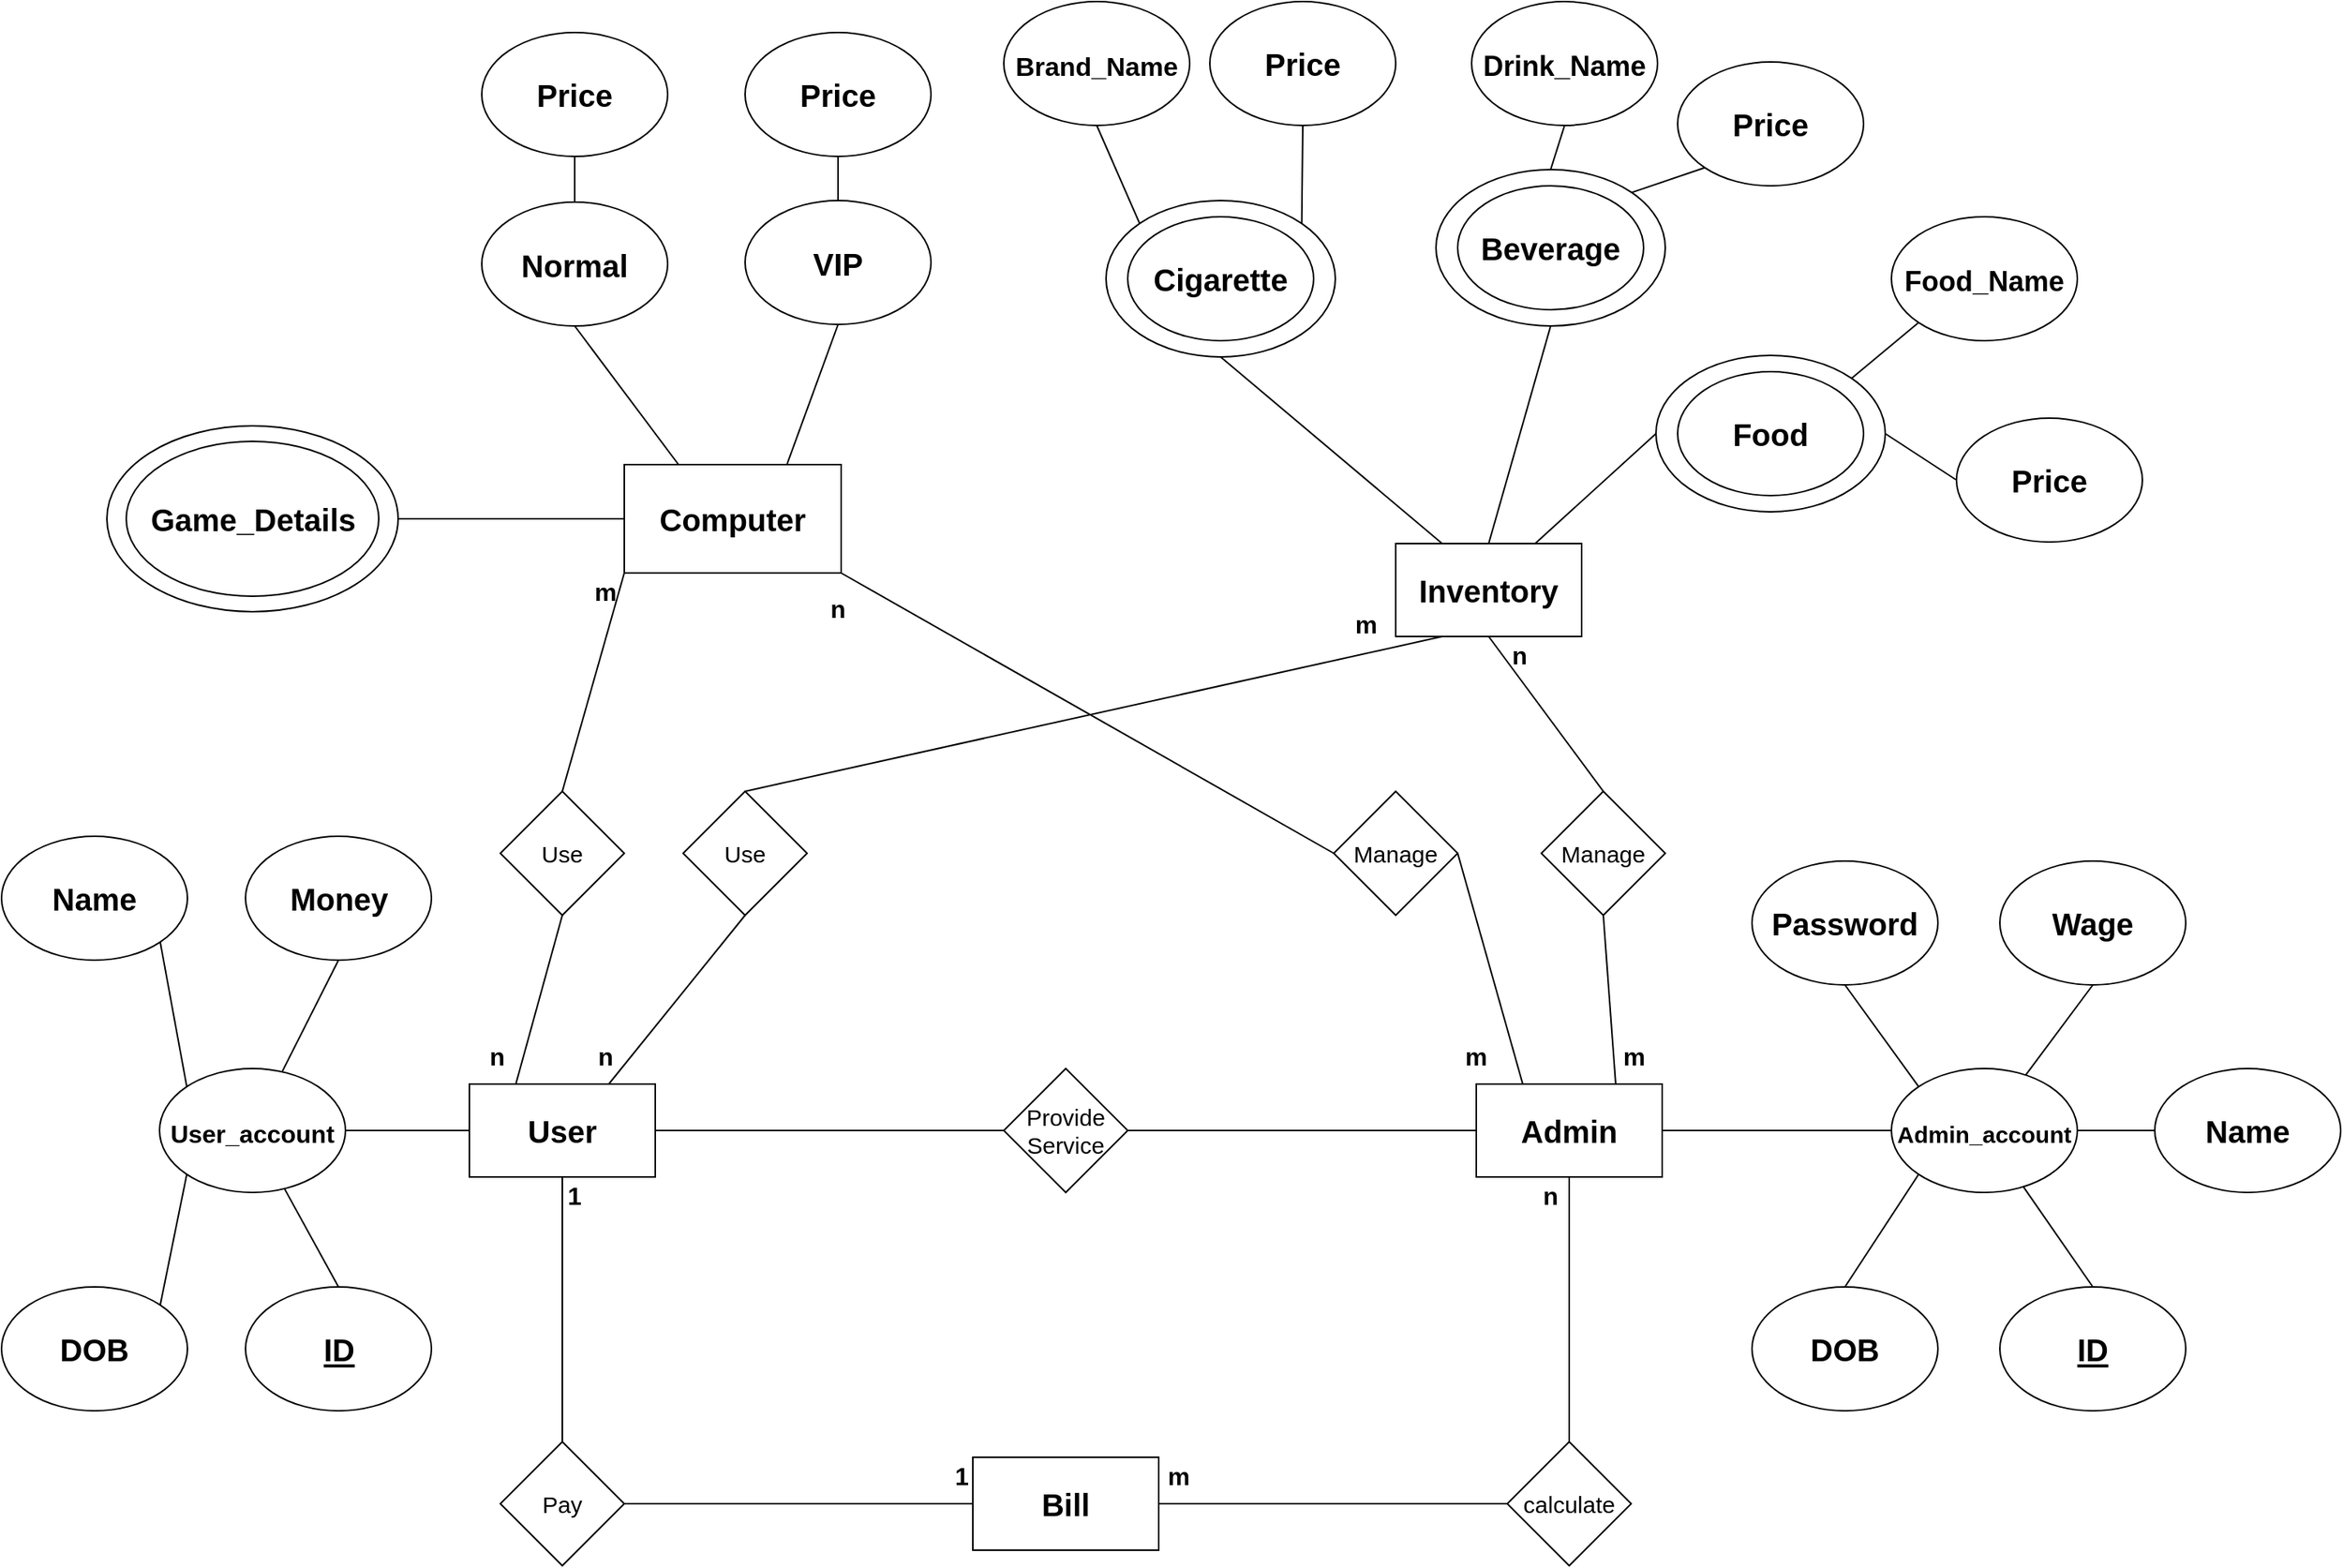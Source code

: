 <mxfile version="14.5.8" type="device"><diagram id="R2lEEEUBdFMjLlhIrx00" name="Page-1"><mxGraphModel dx="1220" dy="729" grid="1" gridSize="10" guides="1" tooltips="1" connect="1" arrows="1" fold="1" page="1" pageScale="1" pageWidth="1654" pageHeight="1169" math="0" shadow="0" extFonts="Permanent Marker^https://fonts.googleapis.com/css?family=Permanent+Marker"><root><mxCell id="0"/><mxCell id="1" parent="0"/><mxCell id="xN3pTwF5YRRGYBVEbmN7-145" value="" style="ellipse;whiteSpace=wrap;html=1;" parent="1" vertex="1"><mxGeometry x="1168" y="288.5" width="148" height="101" as="geometry"/></mxCell><mxCell id="xN3pTwF5YRRGYBVEbmN7-144" value="" style="ellipse;whiteSpace=wrap;html=1;" parent="1" vertex="1"><mxGeometry x="1026" y="168.5" width="148" height="101" as="geometry"/></mxCell><mxCell id="xN3pTwF5YRRGYBVEbmN7-143" value="" style="ellipse;whiteSpace=wrap;html=1;" parent="1" vertex="1"><mxGeometry x="813" y="188.5" width="148" height="101" as="geometry"/></mxCell><mxCell id="xN3pTwF5YRRGYBVEbmN7-30" value="&lt;h1&gt;&lt;font style=&quot;font-size: 20px&quot;&gt;User&lt;/font&gt;&lt;/h1&gt;" style="rounded=0;whiteSpace=wrap;html=1;" parent="1" vertex="1"><mxGeometry x="402" y="759" width="120" height="60" as="geometry"/></mxCell><object label="&lt;h1 style=&quot;font-size: 20px&quot;&gt;Admin&lt;/h1&gt;" id="xN3pTwF5YRRGYBVEbmN7-31"><mxCell style="rounded=0;whiteSpace=wrap;html=1;" parent="1" vertex="1"><mxGeometry x="1052" y="759" width="120" height="60" as="geometry"/></mxCell></object><mxCell id="xN3pTwF5YRRGYBVEbmN7-32" value="&lt;h1 style=&quot;font-size: 20px&quot;&gt;Bill&lt;/h1&gt;" style="rounded=0;whiteSpace=wrap;html=1;" parent="1" vertex="1"><mxGeometry x="727" y="1000" width="120" height="60" as="geometry"/></mxCell><mxCell id="xN3pTwF5YRRGYBVEbmN7-34" value="" style="endArrow=none;html=1;exitX=0;exitY=0.5;exitDx=0;exitDy=0;entryX=1;entryY=0.5;entryDx=0;entryDy=0;" parent="1" source="xN3pTwF5YRRGYBVEbmN7-42" target="xN3pTwF5YRRGYBVEbmN7-30" edge="1"><mxGeometry width="50" height="50" relative="1" as="geometry"><mxPoint x="752" y="699" as="sourcePoint"/><mxPoint x="432" y="759" as="targetPoint"/><Array as="points"/></mxGeometry></mxCell><mxCell id="xN3pTwF5YRRGYBVEbmN7-35" value="" style="endArrow=none;html=1;exitX=0;exitY=0.5;exitDx=0;exitDy=0;entryX=1;entryY=0.5;entryDx=0;entryDy=0;" parent="1" source="xN3pTwF5YRRGYBVEbmN7-47" target="xN3pTwF5YRRGYBVEbmN7-32" edge="1"><mxGeometry width="50" height="50" relative="1" as="geometry"><mxPoint x="562.0" y="670" as="sourcePoint"/><mxPoint x="747.0" y="540" as="targetPoint"/><Array as="points"/></mxGeometry></mxCell><mxCell id="xN3pTwF5YRRGYBVEbmN7-36" value="" style="endArrow=none;html=1;exitX=0.5;exitY=1;exitDx=0;exitDy=0;entryX=0.25;entryY=0;entryDx=0;entryDy=0;" parent="1" source="xN3pTwF5YRRGYBVEbmN7-44" target="xN3pTwF5YRRGYBVEbmN7-30" edge="1"><mxGeometry width="50" height="50" relative="1" as="geometry"><mxPoint x="562.0" y="669" as="sourcePoint"/><mxPoint x="747.0" y="539" as="targetPoint"/><Array as="points"/></mxGeometry></mxCell><mxCell id="xN3pTwF5YRRGYBVEbmN7-42" value="&lt;font style=&quot;font-size: 15px&quot;&gt;Provide&lt;br&gt;Service&lt;/font&gt;" style="rhombus;whiteSpace=wrap;html=1;rotation=0;" parent="1" vertex="1"><mxGeometry x="747" y="749" width="80" height="80" as="geometry"/></mxCell><mxCell id="xN3pTwF5YRRGYBVEbmN7-43" value="" style="endArrow=none;html=1;entryX=1;entryY=0.5;entryDx=0;entryDy=0;exitX=0;exitY=0.5;exitDx=0;exitDy=0;" parent="1" source="xN3pTwF5YRRGYBVEbmN7-31" target="xN3pTwF5YRRGYBVEbmN7-42" edge="1"><mxGeometry width="50" height="50" relative="1" as="geometry"><mxPoint x="1102" y="679" as="sourcePoint"/><mxPoint x="727.0" y="519" as="targetPoint"/><Array as="points"/></mxGeometry></mxCell><mxCell id="xN3pTwF5YRRGYBVEbmN7-44" value="&lt;span style=&quot;font-size: 15px&quot;&gt;Use&lt;/span&gt;" style="rhombus;whiteSpace=wrap;html=1;rotation=0;" parent="1" vertex="1"><mxGeometry x="422" y="570" width="80" height="80" as="geometry"/></mxCell><mxCell id="xN3pTwF5YRRGYBVEbmN7-47" value="&lt;span style=&quot;font-size: 15px&quot;&gt;calculate&lt;/span&gt;" style="rhombus;whiteSpace=wrap;html=1;rotation=0;" parent="1" vertex="1"><mxGeometry x="1072" y="990" width="80" height="80" as="geometry"/></mxCell><mxCell id="xN3pTwF5YRRGYBVEbmN7-48" value="" style="endArrow=none;html=1;exitX=0.5;exitY=1;exitDx=0;exitDy=0;entryX=0.5;entryY=0;entryDx=0;entryDy=0;" parent="1" source="xN3pTwF5YRRGYBVEbmN7-31" target="xN3pTwF5YRRGYBVEbmN7-47" edge="1"><mxGeometry width="50" height="50" relative="1" as="geometry"><mxPoint x="542.0" y="709" as="sourcePoint"/><mxPoint x="727.0" y="839.0" as="targetPoint"/><Array as="points"/></mxGeometry></mxCell><mxCell id="xN3pTwF5YRRGYBVEbmN7-49" value="&lt;span style=&quot;font-size: 15px&quot;&gt;Pay&lt;/span&gt;" style="rhombus;whiteSpace=wrap;html=1;" parent="1" vertex="1"><mxGeometry x="422" y="990" width="80" height="80" as="geometry"/></mxCell><mxCell id="xN3pTwF5YRRGYBVEbmN7-51" value="" style="endArrow=none;html=1;entryX=1;entryY=0.5;entryDx=0;entryDy=0;exitX=0;exitY=0.5;exitDx=0;exitDy=0;" parent="1" source="xN3pTwF5YRRGYBVEbmN7-32" target="xN3pTwF5YRRGYBVEbmN7-49" edge="1"><mxGeometry width="50" height="50" relative="1" as="geometry"><mxPoint x="682" y="740" as="sourcePoint"/><mxPoint x="732" y="690" as="targetPoint"/><Array as="points"/></mxGeometry></mxCell><mxCell id="xN3pTwF5YRRGYBVEbmN7-52" value="" style="endArrow=none;html=1;entryX=0.5;entryY=0;entryDx=0;entryDy=0;exitX=0.5;exitY=1;exitDx=0;exitDy=0;" parent="1" source="xN3pTwF5YRRGYBVEbmN7-30" target="xN3pTwF5YRRGYBVEbmN7-49" edge="1"><mxGeometry width="50" height="50" relative="1" as="geometry"><mxPoint x="857" y="849.0" as="sourcePoint"/><mxPoint x="932" y="809" as="targetPoint"/><Array as="points"/></mxGeometry></mxCell><mxCell id="xN3pTwF5YRRGYBVEbmN7-56" value="&lt;span style=&quot;font-size: 15px&quot;&gt;Manage&lt;/span&gt;" style="rhombus;whiteSpace=wrap;html=1;rotation=0;" parent="1" vertex="1"><mxGeometry x="960" y="570" width="80" height="80" as="geometry"/></mxCell><mxCell id="xN3pTwF5YRRGYBVEbmN7-58" value="" style="endArrow=none;html=1;entryX=1;entryY=0.5;entryDx=0;entryDy=0;exitX=0.25;exitY=0;exitDx=0;exitDy=0;" parent="1" source="xN3pTwF5YRRGYBVEbmN7-31" target="xN3pTwF5YRRGYBVEbmN7-56" edge="1"><mxGeometry width="50" height="50" relative="1" as="geometry"><mxPoint x="982" y="682" as="sourcePoint"/><mxPoint x="857" y="549" as="targetPoint"/></mxGeometry></mxCell><mxCell id="xN3pTwF5YRRGYBVEbmN7-59" value="&lt;h1&gt;&lt;font style=&quot;font-size: 16px&quot;&gt;User_account&lt;/font&gt;&lt;/h1&gt;" style="ellipse;whiteSpace=wrap;html=1;" parent="1" vertex="1"><mxGeometry x="202" y="749" width="120" height="80" as="geometry"/></mxCell><mxCell id="xN3pTwF5YRRGYBVEbmN7-61" value="&lt;h1&gt;&lt;u&gt;&lt;font style=&quot;font-size: 20px&quot;&gt;ID&lt;/font&gt;&lt;/u&gt;&lt;/h1&gt;" style="ellipse;whiteSpace=wrap;html=1;" parent="1" vertex="1"><mxGeometry x="257.5" y="890" width="120" height="80" as="geometry"/></mxCell><mxCell id="xN3pTwF5YRRGYBVEbmN7-63" value="" style="endArrow=none;html=1;exitX=0.5;exitY=0;exitDx=0;exitDy=0;" parent="1" source="xN3pTwF5YRRGYBVEbmN7-61" target="xN3pTwF5YRRGYBVEbmN7-59" edge="1"><mxGeometry width="50" height="50" relative="1" as="geometry"><mxPoint x="662" y="939" as="sourcePoint"/><mxPoint x="712" y="889" as="targetPoint"/></mxGeometry></mxCell><mxCell id="xN3pTwF5YRRGYBVEbmN7-64" value="" style="endArrow=none;html=1;exitX=1;exitY=0.5;exitDx=0;exitDy=0;entryX=0;entryY=0.5;entryDx=0;entryDy=0;" parent="1" source="xN3pTwF5YRRGYBVEbmN7-59" target="xN3pTwF5YRRGYBVEbmN7-30" edge="1"><mxGeometry width="50" height="50" relative="1" as="geometry"><mxPoint x="662" y="899" as="sourcePoint"/><mxPoint x="712" y="849" as="targetPoint"/></mxGeometry></mxCell><mxCell id="xN3pTwF5YRRGYBVEbmN7-65" value="&lt;h1&gt;&lt;font style=&quot;font-size: 20px&quot;&gt;Name&lt;/font&gt;&lt;/h1&gt;" style="ellipse;whiteSpace=wrap;html=1;" parent="1" vertex="1"><mxGeometry x="100" y="599" width="120" height="80" as="geometry"/></mxCell><mxCell id="xN3pTwF5YRRGYBVEbmN7-66" value="" style="endArrow=none;html=1;entryX=0;entryY=0;entryDx=0;entryDy=0;exitX=1;exitY=1;exitDx=0;exitDy=0;" parent="1" source="xN3pTwF5YRRGYBVEbmN7-65" target="xN3pTwF5YRRGYBVEbmN7-59" edge="1"><mxGeometry width="50" height="50" relative="1" as="geometry"><mxPoint x="462" y="799" as="sourcePoint"/><mxPoint x="72" y="689" as="targetPoint"/></mxGeometry></mxCell><mxCell id="xN3pTwF5YRRGYBVEbmN7-69" value="&lt;h1&gt;&lt;font style=&quot;font-size: 20px&quot;&gt;DOB&lt;/font&gt;&lt;/h1&gt;" style="ellipse;whiteSpace=wrap;html=1;" parent="1" vertex="1"><mxGeometry x="100" y="890" width="120" height="80" as="geometry"/></mxCell><mxCell id="xN3pTwF5YRRGYBVEbmN7-70" value="" style="endArrow=none;html=1;entryX=0;entryY=1;entryDx=0;entryDy=0;exitX=1;exitY=0;exitDx=0;exitDy=0;" parent="1" source="xN3pTwF5YRRGYBVEbmN7-69" target="xN3pTwF5YRRGYBVEbmN7-59" edge="1"><mxGeometry width="50" height="50" relative="1" as="geometry"><mxPoint x="512" y="900.72" as="sourcePoint"/><mxPoint x="219.574" y="799.004" as="targetPoint"/></mxGeometry></mxCell><mxCell id="xN3pTwF5YRRGYBVEbmN7-73" value="&lt;h1&gt;&lt;font style=&quot;font-size: 20px&quot;&gt;Money&lt;/font&gt;&lt;/h1&gt;" style="ellipse;whiteSpace=wrap;html=1;" parent="1" vertex="1"><mxGeometry x="257.5" y="599" width="120" height="80" as="geometry"/></mxCell><mxCell id="xN3pTwF5YRRGYBVEbmN7-74" value="" style="endArrow=none;html=1;exitX=0.5;exitY=1;exitDx=0;exitDy=0;" parent="1" source="xN3pTwF5YRRGYBVEbmN7-73" target="xN3pTwF5YRRGYBVEbmN7-59" edge="1"><mxGeometry width="50" height="50" relative="1" as="geometry"><mxPoint x="662" y="649" as="sourcePoint"/><mxPoint x="272" y="539" as="targetPoint"/></mxGeometry></mxCell><mxCell id="xN3pTwF5YRRGYBVEbmN7-75" value="&lt;h1&gt;&lt;font style=&quot;font-size: 15px&quot;&gt;Admin_account&lt;/font&gt;&lt;/h1&gt;" style="ellipse;whiteSpace=wrap;html=1;" parent="1" vertex="1"><mxGeometry x="1320" y="749" width="120" height="80" as="geometry"/></mxCell><mxCell id="xN3pTwF5YRRGYBVEbmN7-76" value="&lt;h1&gt;&lt;u&gt;&lt;font style=&quot;font-size: 20px&quot;&gt;ID&lt;/font&gt;&lt;/u&gt;&lt;/h1&gt;" style="ellipse;whiteSpace=wrap;html=1;" parent="1" vertex="1"><mxGeometry x="1390" y="890" width="120" height="80" as="geometry"/></mxCell><mxCell id="xN3pTwF5YRRGYBVEbmN7-77" value="" style="endArrow=none;html=1;exitX=0.5;exitY=0;exitDx=0;exitDy=0;" parent="1" source="xN3pTwF5YRRGYBVEbmN7-76" target="xN3pTwF5YRRGYBVEbmN7-75" edge="1"><mxGeometry width="50" height="50" relative="1" as="geometry"><mxPoint x="1770" y="939" as="sourcePoint"/><mxPoint x="1820" y="889" as="targetPoint"/></mxGeometry></mxCell><mxCell id="xN3pTwF5YRRGYBVEbmN7-78" value="" style="endArrow=none;html=1;exitX=1;exitY=0.5;exitDx=0;exitDy=0;entryX=0;entryY=0.5;entryDx=0;entryDy=0;" parent="1" source="xN3pTwF5YRRGYBVEbmN7-75" edge="1"><mxGeometry width="50" height="50" relative="1" as="geometry"><mxPoint x="1770" y="899" as="sourcePoint"/><mxPoint x="1510" y="789" as="targetPoint"/></mxGeometry></mxCell><mxCell id="xN3pTwF5YRRGYBVEbmN7-79" value="&lt;h1&gt;&lt;font style=&quot;font-size: 20px&quot;&gt;Name&lt;/font&gt;&lt;/h1&gt;" style="ellipse;whiteSpace=wrap;html=1;" parent="1" vertex="1"><mxGeometry x="1490" y="749" width="120" height="80" as="geometry"/></mxCell><mxCell id="xN3pTwF5YRRGYBVEbmN7-80" value="" style="endArrow=none;html=1;entryX=1;entryY=0.5;entryDx=0;entryDy=0;exitX=0;exitY=0.5;exitDx=0;exitDy=0;" parent="1" source="xN3pTwF5YRRGYBVEbmN7-79" target="xN3pTwF5YRRGYBVEbmN7-75" edge="1"><mxGeometry width="50" height="50" relative="1" as="geometry"><mxPoint x="1570" y="789" as="sourcePoint"/><mxPoint x="1180" y="689" as="targetPoint"/></mxGeometry></mxCell><mxCell id="xN3pTwF5YRRGYBVEbmN7-81" value="&lt;h1&gt;&lt;font style=&quot;font-size: 20px&quot;&gt;DOB&lt;/font&gt;&lt;/h1&gt;" style="ellipse;whiteSpace=wrap;html=1;" parent="1" vertex="1"><mxGeometry x="1230" y="890" width="120" height="80" as="geometry"/></mxCell><mxCell id="xN3pTwF5YRRGYBVEbmN7-82" value="" style="endArrow=none;html=1;entryX=0;entryY=1;entryDx=0;entryDy=0;exitX=0.5;exitY=0;exitDx=0;exitDy=0;" parent="1" source="xN3pTwF5YRRGYBVEbmN7-81" target="xN3pTwF5YRRGYBVEbmN7-75" edge="1"><mxGeometry width="50" height="50" relative="1" as="geometry"><mxPoint x="1620" y="900.72" as="sourcePoint"/><mxPoint x="1327.574" y="799.004" as="targetPoint"/></mxGeometry></mxCell><mxCell id="xN3pTwF5YRRGYBVEbmN7-83" value="&lt;h1&gt;&lt;font style=&quot;font-size: 20px&quot;&gt;Password&lt;/font&gt;&lt;/h1&gt;" style="ellipse;whiteSpace=wrap;html=1;" parent="1" vertex="1"><mxGeometry x="1230" y="615" width="120" height="80" as="geometry"/></mxCell><mxCell id="xN3pTwF5YRRGYBVEbmN7-84" value="" style="endArrow=none;html=1;entryX=0;entryY=0;entryDx=0;entryDy=0;exitX=0.5;exitY=1;exitDx=0;exitDy=0;" parent="1" source="xN3pTwF5YRRGYBVEbmN7-83" target="xN3pTwF5YRRGYBVEbmN7-75" edge="1"><mxGeometry width="50" height="50" relative="1" as="geometry"><mxPoint x="1620" y="682" as="sourcePoint"/><mxPoint x="1230" y="572" as="targetPoint"/></mxGeometry></mxCell><mxCell id="xN3pTwF5YRRGYBVEbmN7-85" value="&lt;h1&gt;&lt;font style=&quot;font-size: 20px&quot;&gt;Wage&lt;/font&gt;&lt;/h1&gt;" style="ellipse;whiteSpace=wrap;html=1;" parent="1" vertex="1"><mxGeometry x="1390" y="615" width="120" height="80" as="geometry"/></mxCell><mxCell id="xN3pTwF5YRRGYBVEbmN7-86" value="" style="endArrow=none;html=1;exitX=0.5;exitY=1;exitDx=0;exitDy=0;" parent="1" source="xN3pTwF5YRRGYBVEbmN7-85" target="xN3pTwF5YRRGYBVEbmN7-75" edge="1"><mxGeometry width="50" height="50" relative="1" as="geometry"><mxPoint x="1770" y="649" as="sourcePoint"/><mxPoint x="1380" y="539" as="targetPoint"/></mxGeometry></mxCell><mxCell id="xN3pTwF5YRRGYBVEbmN7-89" value="" style="endArrow=none;html=1;entryX=0;entryY=0.5;entryDx=0;entryDy=0;exitX=1;exitY=0.5;exitDx=0;exitDy=0;" parent="1" source="xN3pTwF5YRRGYBVEbmN7-31" target="xN3pTwF5YRRGYBVEbmN7-75" edge="1"><mxGeometry width="50" height="50" relative="1" as="geometry"><mxPoint x="1200" y="789" as="sourcePoint"/><mxPoint x="940" y="749" as="targetPoint"/></mxGeometry></mxCell><mxCell id="xN3pTwF5YRRGYBVEbmN7-93" value="" style="endArrow=none;html=1;exitX=1;exitY=1;exitDx=0;exitDy=0;entryX=0;entryY=0.5;entryDx=0;entryDy=0;" parent="1" source="50vwJSOdghOcuFj3xOEz-1" target="xN3pTwF5YRRGYBVEbmN7-56" edge="1"><mxGeometry width="50" height="50" relative="1" as="geometry"><mxPoint x="633.033" y="424.355" as="sourcePoint"/><mxPoint x="757" y="509" as="targetPoint"/></mxGeometry></mxCell><mxCell id="xN3pTwF5YRRGYBVEbmN7-97" value="" style="ellipse;whiteSpace=wrap;html=1;fontStyle=0;labelBorderColor=none;" parent="1" vertex="1"><mxGeometry x="168" y="334" width="188" height="120" as="geometry"/></mxCell><mxCell id="xN3pTwF5YRRGYBVEbmN7-98" value="&lt;h1 style=&quot;font-size: 20px&quot;&gt;Game_Details&lt;/h1&gt;" style="ellipse;whiteSpace=wrap;html=1;fontStyle=0;labelBorderColor=none;" parent="1" vertex="1"><mxGeometry x="180.5" y="344" width="163" height="100" as="geometry"/></mxCell><mxCell id="xN3pTwF5YRRGYBVEbmN7-99" value="" style="endArrow=none;html=1;exitX=1;exitY=0.5;exitDx=0;exitDy=0;entryX=0;entryY=0.5;entryDx=0;entryDy=0;" parent="1" source="xN3pTwF5YRRGYBVEbmN7-97" target="50vwJSOdghOcuFj3xOEz-1" edge="1"><mxGeometry width="50" height="50" relative="1" as="geometry"><mxPoint x="595" y="229" as="sourcePoint"/><mxPoint x="505" y="389" as="targetPoint"/></mxGeometry></mxCell><mxCell id="xN3pTwF5YRRGYBVEbmN7-100" value="&lt;h1&gt;&lt;font style=&quot;font-size: 20px&quot;&gt;Normal&lt;/font&gt;&lt;/h1&gt;" style="ellipse;whiteSpace=wrap;html=1;" parent="1" vertex="1"><mxGeometry x="410" y="189.5" width="120" height="80" as="geometry"/></mxCell><mxCell id="xN3pTwF5YRRGYBVEbmN7-101" value="" style="endArrow=none;html=1;entryX=0.25;entryY=0;entryDx=0;entryDy=0;exitX=0.5;exitY=1;exitDx=0;exitDy=0;" parent="1" source="xN3pTwF5YRRGYBVEbmN7-100" target="50vwJSOdghOcuFj3xOEz-1" edge="1"><mxGeometry width="50" height="50" relative="1" as="geometry"><mxPoint x="880" y="242" as="sourcePoint"/><mxPoint x="526.967" y="353.645" as="targetPoint"/></mxGeometry></mxCell><mxCell id="xN3pTwF5YRRGYBVEbmN7-102" value="&lt;h1&gt;&lt;font style=&quot;font-size: 20px&quot;&gt;VIP&lt;/font&gt;&lt;/h1&gt;" style="ellipse;whiteSpace=wrap;html=1;" parent="1" vertex="1"><mxGeometry x="580" y="188.5" width="120" height="80" as="geometry"/></mxCell><mxCell id="xN3pTwF5YRRGYBVEbmN7-103" value="" style="endArrow=none;html=1;exitX=0.5;exitY=1;exitDx=0;exitDy=0;entryX=0.75;entryY=0;entryDx=0;entryDy=0;" parent="1" source="xN3pTwF5YRRGYBVEbmN7-102" target="50vwJSOdghOcuFj3xOEz-1" edge="1"><mxGeometry width="50" height="50" relative="1" as="geometry"><mxPoint x="1030" y="209" as="sourcePoint"/><mxPoint x="633.033" y="353.645" as="targetPoint"/></mxGeometry></mxCell><mxCell id="xN3pTwF5YRRGYBVEbmN7-110" value="&lt;h1&gt;&lt;font style=&quot;font-size: 20px&quot;&gt;Food&lt;/font&gt;&lt;/h1&gt;" style="ellipse;whiteSpace=wrap;html=1;" parent="1" vertex="1"><mxGeometry x="1182" y="299" width="120" height="80" as="geometry"/></mxCell><mxCell id="xN3pTwF5YRRGYBVEbmN7-111" value="" style="endArrow=none;html=1;exitX=0;exitY=0.5;exitDx=0;exitDy=0;entryX=0.75;entryY=0;entryDx=0;entryDy=0;" parent="1" source="xN3pTwF5YRRGYBVEbmN7-145" target="50vwJSOdghOcuFj3xOEz-3" edge="1"><mxGeometry width="50" height="50" relative="1" as="geometry"><mxPoint x="1473" y="229" as="sourcePoint"/><mxPoint x="1080" y="389" as="targetPoint"/></mxGeometry></mxCell><mxCell id="xN3pTwF5YRRGYBVEbmN7-112" value="&lt;h1&gt;&lt;font style=&quot;font-size: 20px&quot;&gt;Beverage&lt;/font&gt;&lt;/h1&gt;" style="ellipse;whiteSpace=wrap;html=1;" parent="1" vertex="1"><mxGeometry x="1040" y="179" width="120" height="80" as="geometry"/></mxCell><mxCell id="xN3pTwF5YRRGYBVEbmN7-113" value="" style="endArrow=none;html=1;exitX=0.5;exitY=1;exitDx=0;exitDy=0;entryX=0.5;entryY=0;entryDx=0;entryDy=0;" parent="1" source="xN3pTwF5YRRGYBVEbmN7-144" target="50vwJSOdghOcuFj3xOEz-3" edge="1"><mxGeometry width="50" height="50" relative="1" as="geometry"><mxPoint x="1365" y="79" as="sourcePoint"/><mxPoint x="1005" y="339" as="targetPoint"/></mxGeometry></mxCell><mxCell id="xN3pTwF5YRRGYBVEbmN7-114" value="&lt;h1&gt;&lt;font style=&quot;font-size: 20px&quot;&gt;Cigarette&lt;/font&gt;&lt;/h1&gt;" style="ellipse;whiteSpace=wrap;html=1;" parent="1" vertex="1"><mxGeometry x="827" y="199" width="120" height="80" as="geometry"/></mxCell><mxCell id="xN3pTwF5YRRGYBVEbmN7-115" value="" style="endArrow=none;html=1;exitX=0.5;exitY=1;exitDx=0;exitDy=0;entryX=0.25;entryY=0;entryDx=0;entryDy=0;" parent="1" source="xN3pTwF5YRRGYBVEbmN7-143" target="50vwJSOdghOcuFj3xOEz-3" edge="1"><mxGeometry width="50" height="50" relative="1" as="geometry"><mxPoint x="1183" y="109" as="sourcePoint"/><mxPoint x="951.967" y="353.645" as="targetPoint"/></mxGeometry></mxCell><mxCell id="xN3pTwF5YRRGYBVEbmN7-117" value="&lt;h1&gt;&lt;font style=&quot;font-size: 16px&quot;&gt;n&lt;/font&gt;&lt;/h1&gt;" style="text;html=1;strokeColor=none;fillColor=none;align=center;verticalAlign=middle;whiteSpace=wrap;rounded=0;" parent="1" vertex="1"><mxGeometry x="470" y="729" width="40" height="20" as="geometry"/></mxCell><mxCell id="xN3pTwF5YRRGYBVEbmN7-118" value="&lt;h1&gt;&lt;font style=&quot;font-size: 16px&quot;&gt;m&lt;/font&gt;&lt;/h1&gt;" style="text;html=1;strokeColor=none;fillColor=none;align=center;verticalAlign=middle;whiteSpace=wrap;rounded=0;" parent="1" vertex="1"><mxGeometry x="1032" y="729" width="40" height="20" as="geometry"/></mxCell><mxCell id="xN3pTwF5YRRGYBVEbmN7-121" value="&lt;h1&gt;&lt;font style=&quot;font-size: 16px&quot;&gt;n&lt;/font&gt;&lt;/h1&gt;" style="text;html=1;strokeColor=none;fillColor=none;align=center;verticalAlign=middle;whiteSpace=wrap;rounded=0;" parent="1" vertex="1"><mxGeometry x="400" y="729" width="40" height="20" as="geometry"/></mxCell><mxCell id="xN3pTwF5YRRGYBVEbmN7-124" value="&lt;h1&gt;&lt;font style=&quot;font-size: 16px&quot;&gt;1&lt;/font&gt;&lt;/h1&gt;" style="text;html=1;strokeColor=none;fillColor=none;align=center;verticalAlign=middle;whiteSpace=wrap;rounded=0;" parent="1" vertex="1"><mxGeometry x="450" y="819" width="40" height="20" as="geometry"/></mxCell><mxCell id="xN3pTwF5YRRGYBVEbmN7-125" value="&lt;h1&gt;&lt;font style=&quot;font-size: 16px&quot;&gt;1&lt;/font&gt;&lt;/h1&gt;" style="text;html=1;strokeColor=none;fillColor=none;align=center;verticalAlign=middle;whiteSpace=wrap;rounded=0;" parent="1" vertex="1"><mxGeometry x="700" y="1000" width="40" height="20" as="geometry"/></mxCell><mxCell id="xN3pTwF5YRRGYBVEbmN7-126" value="&lt;h1&gt;&lt;font style=&quot;font-size: 16px&quot;&gt;n&lt;/font&gt;&lt;/h1&gt;" style="text;html=1;strokeColor=none;fillColor=none;align=center;verticalAlign=middle;whiteSpace=wrap;rounded=0;" parent="1" vertex="1"><mxGeometry x="1080" y="819" width="40" height="20" as="geometry"/></mxCell><mxCell id="xN3pTwF5YRRGYBVEbmN7-127" value="&lt;h1&gt;&lt;font style=&quot;font-size: 16px&quot;&gt;m&lt;/font&gt;&lt;/h1&gt;" style="text;html=1;strokeColor=none;fillColor=none;align=center;verticalAlign=middle;whiteSpace=wrap;rounded=0;" parent="1" vertex="1"><mxGeometry x="840" y="1000" width="40" height="20" as="geometry"/></mxCell><mxCell id="xN3pTwF5YRRGYBVEbmN7-129" value="&lt;h1&gt;&lt;font style=&quot;font-size: 16px&quot;&gt;m&lt;/font&gt;&lt;/h1&gt;" style="text;html=1;strokeColor=none;fillColor=none;align=center;verticalAlign=middle;whiteSpace=wrap;rounded=0;" parent="1" vertex="1"><mxGeometry x="1134" y="729" width="40" height="20" as="geometry"/></mxCell><mxCell id="xN3pTwF5YRRGYBVEbmN7-130" value="&lt;h1&gt;&lt;font style=&quot;font-size: 17px&quot;&gt;Brand_Name&lt;/font&gt;&lt;/h1&gt;" style="ellipse;whiteSpace=wrap;html=1;" parent="1" vertex="1"><mxGeometry x="747" y="60" width="120" height="80" as="geometry"/></mxCell><mxCell id="xN3pTwF5YRRGYBVEbmN7-131" value="" style="endArrow=none;html=1;entryX=0;entryY=0;entryDx=0;entryDy=0;exitX=0.5;exitY=1;exitDx=0;exitDy=0;" parent="1" source="xN3pTwF5YRRGYBVEbmN7-130" target="xN3pTwF5YRRGYBVEbmN7-143" edge="1"><mxGeometry width="50" height="50" relative="1" as="geometry"><mxPoint x="1277" y="110" as="sourcePoint"/><mxPoint x="1017.0" y="100" as="targetPoint"/></mxGeometry></mxCell><mxCell id="xN3pTwF5YRRGYBVEbmN7-132" value="&lt;h1&gt;&lt;font style=&quot;font-size: 20px&quot;&gt;Price&lt;/font&gt;&lt;/h1&gt;" style="ellipse;whiteSpace=wrap;html=1;" parent="1" vertex="1"><mxGeometry x="880" y="60" width="120" height="80" as="geometry"/></mxCell><mxCell id="xN3pTwF5YRRGYBVEbmN7-133" value="" style="endArrow=none;html=1;exitX=0.5;exitY=1;exitDx=0;exitDy=0;entryX=1;entryY=0;entryDx=0;entryDy=0;" parent="1" source="xN3pTwF5YRRGYBVEbmN7-132" target="xN3pTwF5YRRGYBVEbmN7-143" edge="1"><mxGeometry width="50" height="50" relative="1" as="geometry"><mxPoint x="1410" y="110" as="sourcePoint"/><mxPoint x="929" y="190" as="targetPoint"/></mxGeometry></mxCell><mxCell id="xN3pTwF5YRRGYBVEbmN7-134" value="&lt;h1&gt;&lt;font style=&quot;font-size: 18px&quot;&gt;Drink_Name&lt;/font&gt;&lt;/h1&gt;" style="ellipse;whiteSpace=wrap;html=1;" parent="1" vertex="1"><mxGeometry x="1049" y="60" width="120" height="80" as="geometry"/></mxCell><mxCell id="xN3pTwF5YRRGYBVEbmN7-135" value="" style="endArrow=none;html=1;entryX=0.5;entryY=0;entryDx=0;entryDy=0;exitX=0.5;exitY=1;exitDx=0;exitDy=0;" parent="1" source="xN3pTwF5YRRGYBVEbmN7-134" target="xN3pTwF5YRRGYBVEbmN7-144" edge="1"><mxGeometry width="50" height="50" relative="1" as="geometry"><mxPoint x="1579" y="110" as="sourcePoint"/><mxPoint x="1146.574" y="210.716" as="targetPoint"/></mxGeometry></mxCell><mxCell id="xN3pTwF5YRRGYBVEbmN7-136" value="&lt;h1&gt;&lt;font style=&quot;font-size: 20px&quot;&gt;Price&lt;/font&gt;&lt;/h1&gt;" style="ellipse;whiteSpace=wrap;html=1;" parent="1" vertex="1"><mxGeometry x="1182" y="99" width="120" height="80" as="geometry"/></mxCell><mxCell id="xN3pTwF5YRRGYBVEbmN7-137" value="" style="endArrow=none;html=1;entryX=1;entryY=0;entryDx=0;entryDy=0;exitX=0;exitY=1;exitDx=0;exitDy=0;" parent="1" source="xN3pTwF5YRRGYBVEbmN7-136" target="xN3pTwF5YRRGYBVEbmN7-144" edge="1"><mxGeometry width="50" height="50" relative="1" as="geometry"><mxPoint x="1712" y="110" as="sourcePoint"/><mxPoint x="1231.426" y="210.716" as="targetPoint"/></mxGeometry></mxCell><mxCell id="xN3pTwF5YRRGYBVEbmN7-138" value="&lt;h1&gt;&lt;font style=&quot;font-size: 18px&quot;&gt;Food_Name&lt;/font&gt;&lt;/h1&gt;" style="ellipse;whiteSpace=wrap;html=1;" parent="1" vertex="1"><mxGeometry x="1320" y="199" width="120" height="80" as="geometry"/></mxCell><mxCell id="xN3pTwF5YRRGYBVEbmN7-139" value="" style="endArrow=none;html=1;entryX=1;entryY=0;entryDx=0;entryDy=0;exitX=0;exitY=1;exitDx=0;exitDy=0;" parent="1" source="xN3pTwF5YRRGYBVEbmN7-138" target="xN3pTwF5YRRGYBVEbmN7-145" edge="1"><mxGeometry width="50" height="50" relative="1" as="geometry"><mxPoint x="1822" y="248.28" as="sourcePoint"/><mxPoint x="1389.574" y="348.996" as="targetPoint"/></mxGeometry></mxCell><mxCell id="xN3pTwF5YRRGYBVEbmN7-140" value="&lt;h1&gt;&lt;font style=&quot;font-size: 20px&quot;&gt;Price&lt;/font&gt;&lt;/h1&gt;" style="ellipse;whiteSpace=wrap;html=1;" parent="1" vertex="1"><mxGeometry x="1362" y="329" width="120" height="80" as="geometry"/></mxCell><mxCell id="xN3pTwF5YRRGYBVEbmN7-141" value="" style="endArrow=none;html=1;entryX=1;entryY=0.5;entryDx=0;entryDy=0;exitX=0;exitY=0.5;exitDx=0;exitDy=0;" parent="1" source="xN3pTwF5YRRGYBVEbmN7-140" target="xN3pTwF5YRRGYBVEbmN7-145" edge="1"><mxGeometry width="50" height="50" relative="1" as="geometry"><mxPoint x="1955" y="248.28" as="sourcePoint"/><mxPoint x="1474.426" y="348.996" as="targetPoint"/></mxGeometry></mxCell><mxCell id="xN3pTwF5YRRGYBVEbmN7-146" value="&lt;h1&gt;&lt;font style=&quot;font-size: 20px&quot;&gt;Price&lt;/font&gt;&lt;/h1&gt;" style="ellipse;whiteSpace=wrap;html=1;" parent="1" vertex="1"><mxGeometry x="410" y="80" width="120" height="80" as="geometry"/></mxCell><mxCell id="xN3pTwF5YRRGYBVEbmN7-147" value="" style="endArrow=none;html=1;exitX=0.5;exitY=1;exitDx=0;exitDy=0;entryX=0.5;entryY=0;entryDx=0;entryDy=0;" parent="1" source="xN3pTwF5YRRGYBVEbmN7-146" target="xN3pTwF5YRRGYBVEbmN7-100" edge="1"><mxGeometry width="50" height="50" relative="1" as="geometry"><mxPoint x="950" y="85.58" as="sourcePoint"/><mxPoint x="479.518" y="179.003" as="targetPoint"/></mxGeometry></mxCell><mxCell id="xN3pTwF5YRRGYBVEbmN7-148" value="&lt;h1&gt;&lt;font style=&quot;font-size: 20px&quot;&gt;Price&lt;/font&gt;&lt;/h1&gt;" style="ellipse;whiteSpace=wrap;html=1;" parent="1" vertex="1"><mxGeometry x="580" y="80" width="120" height="80" as="geometry"/></mxCell><mxCell id="xN3pTwF5YRRGYBVEbmN7-149" value="" style="endArrow=none;html=1;exitX=0.5;exitY=1;exitDx=0;exitDy=0;entryX=0.5;entryY=0;entryDx=0;entryDy=0;" parent="1" source="xN3pTwF5YRRGYBVEbmN7-148" target="xN3pTwF5YRRGYBVEbmN7-102" edge="1"><mxGeometry width="50" height="50" relative="1" as="geometry"><mxPoint x="1110" y="117.29" as="sourcePoint"/><mxPoint x="665" y="210.71" as="targetPoint"/></mxGeometry></mxCell><mxCell id="50vwJSOdghOcuFj3xOEz-1" value="&lt;h1 style=&quot;font-size: 20px&quot;&gt;Computer&lt;/h1&gt;" style="rounded=0;whiteSpace=wrap;html=1;" vertex="1" parent="1"><mxGeometry x="502" y="359" width="140" height="70" as="geometry"/></mxCell><mxCell id="50vwJSOdghOcuFj3xOEz-3" value="&lt;h1 style=&quot;font-size: 20px&quot;&gt;Inventory&lt;/h1&gt;" style="rounded=0;whiteSpace=wrap;html=1;" vertex="1" parent="1"><mxGeometry x="1000" y="410" width="120" height="60" as="geometry"/></mxCell><mxCell id="50vwJSOdghOcuFj3xOEz-5" value="&lt;span style=&quot;font-size: 15px&quot;&gt;Manage&lt;/span&gt;" style="rhombus;whiteSpace=wrap;html=1;rotation=0;" vertex="1" parent="1"><mxGeometry x="1094" y="570" width="80" height="80" as="geometry"/></mxCell><mxCell id="50vwJSOdghOcuFj3xOEz-6" value="" style="endArrow=none;html=1;entryX=0.5;entryY=1;entryDx=0;entryDy=0;exitX=0.75;exitY=0;exitDx=0;exitDy=0;" edge="1" parent="1" target="50vwJSOdghOcuFj3xOEz-5" source="xN3pTwF5YRRGYBVEbmN7-31"><mxGeometry width="50" height="50" relative="1" as="geometry"><mxPoint x="1174" y="704.0" as="sourcePoint"/><mxPoint x="919" y="494" as="targetPoint"/></mxGeometry></mxCell><mxCell id="50vwJSOdghOcuFj3xOEz-7" value="" style="endArrow=none;html=1;exitX=0.5;exitY=1;exitDx=0;exitDy=0;entryX=0.5;entryY=0;entryDx=0;entryDy=0;" edge="1" parent="1" target="50vwJSOdghOcuFj3xOEz-5" source="50vwJSOdghOcuFj3xOEz-3"><mxGeometry width="50" height="50" relative="1" as="geometry"><mxPoint x="712" y="374" as="sourcePoint"/><mxPoint x="819" y="454" as="targetPoint"/></mxGeometry></mxCell><mxCell id="50vwJSOdghOcuFj3xOEz-8" value="&lt;h1&gt;&lt;font style=&quot;font-size: 16px&quot;&gt;m&lt;/font&gt;&lt;/h1&gt;" style="text;html=1;strokeColor=none;fillColor=none;align=center;verticalAlign=middle;whiteSpace=wrap;rounded=0;" vertex="1" parent="1"><mxGeometry x="961" y="450" width="40" height="20" as="geometry"/></mxCell><mxCell id="50vwJSOdghOcuFj3xOEz-9" value="" style="endArrow=none;html=1;exitX=0.5;exitY=0;exitDx=0;exitDy=0;entryX=0;entryY=1;entryDx=0;entryDy=0;" edge="1" parent="1" source="xN3pTwF5YRRGYBVEbmN7-44" target="50vwJSOdghOcuFj3xOEz-1"><mxGeometry width="50" height="50" relative="1" as="geometry"><mxPoint x="780" y="550" as="sourcePoint"/><mxPoint x="830" y="500" as="targetPoint"/></mxGeometry></mxCell><mxCell id="50vwJSOdghOcuFj3xOEz-10" value="&lt;span style=&quot;font-size: 15px&quot;&gt;Use&lt;/span&gt;" style="rhombus;whiteSpace=wrap;html=1;rotation=0;" vertex="1" parent="1"><mxGeometry x="540" y="570" width="80" height="80" as="geometry"/></mxCell><mxCell id="50vwJSOdghOcuFj3xOEz-11" value="&lt;h1&gt;&lt;font style=&quot;font-size: 16px&quot;&gt;n&lt;/font&gt;&lt;/h1&gt;" style="text;html=1;strokeColor=none;fillColor=none;align=center;verticalAlign=middle;whiteSpace=wrap;rounded=0;" vertex="1" parent="1"><mxGeometry x="620" y="440" width="40" height="20" as="geometry"/></mxCell><mxCell id="50vwJSOdghOcuFj3xOEz-12" value="" style="endArrow=none;html=1;exitX=0.5;exitY=0;exitDx=0;exitDy=0;entryX=0.25;entryY=1;entryDx=0;entryDy=0;" edge="1" parent="1" source="50vwJSOdghOcuFj3xOEz-10" target="50vwJSOdghOcuFj3xOEz-3"><mxGeometry width="50" height="50" relative="1" as="geometry"><mxPoint x="960" y="591" as="sourcePoint"/><mxPoint x="760" y="470" as="targetPoint"/></mxGeometry></mxCell><mxCell id="50vwJSOdghOcuFj3xOEz-13" value="" style="endArrow=none;html=1;exitX=0.75;exitY=0;exitDx=0;exitDy=0;entryX=0.5;entryY=1;entryDx=0;entryDy=0;" edge="1" parent="1" source="xN3pTwF5YRRGYBVEbmN7-30" target="50vwJSOdghOcuFj3xOEz-10"><mxGeometry width="50" height="50" relative="1" as="geometry"><mxPoint x="780" y="550" as="sourcePoint"/><mxPoint x="830" y="500" as="targetPoint"/></mxGeometry></mxCell><mxCell id="50vwJSOdghOcuFj3xOEz-15" value="&lt;h1&gt;&lt;font style=&quot;font-size: 16px&quot;&gt;m&lt;/font&gt;&lt;/h1&gt;" style="text;html=1;strokeColor=none;fillColor=none;align=center;verticalAlign=middle;whiteSpace=wrap;rounded=0;" vertex="1" parent="1"><mxGeometry x="470" y="429" width="40" height="20" as="geometry"/></mxCell><mxCell id="50vwJSOdghOcuFj3xOEz-19" value="&lt;h1&gt;&lt;font style=&quot;font-size: 16px&quot;&gt;n&lt;/font&gt;&lt;/h1&gt;" style="text;html=1;strokeColor=none;fillColor=none;align=center;verticalAlign=middle;whiteSpace=wrap;rounded=0;" vertex="1" parent="1"><mxGeometry x="1060" y="470" width="40" height="20" as="geometry"/></mxCell></root></mxGraphModel></diagram></mxfile>